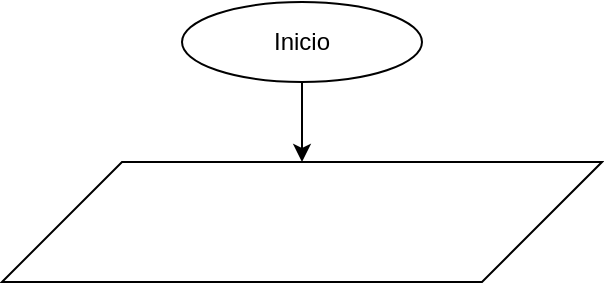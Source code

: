<mxfile version="12.2.4"><diagram id="jpl7FgZdN4jiU0P3F6Ku"><mxGraphModel dx="1066" dy="649" grid="1" gridSize="10" guides="1" tooltips="1" connect="1" arrows="1" fold="1" page="1" pageScale="1" pageWidth="850" pageHeight="1100" math="0" shadow="0"><root><mxCell id="0"/><mxCell id="1" parent="0"/><mxCell id="4" value="" style="edgeStyle=orthogonalEdgeStyle;rounded=0;orthogonalLoop=1;jettySize=auto;html=1;" edge="1" parent="1" source="2" target="3"><mxGeometry relative="1" as="geometry"/></mxCell><mxCell id="2" value="Inicio" style="ellipse;whiteSpace=wrap;html=1;" vertex="1" parent="1"><mxGeometry x="340" width="120" height="40" as="geometry"/></mxCell><mxCell id="3" value="" style="shape=parallelogram;perimeter=parallelogramPerimeter;whiteSpace=wrap;html=1;" vertex="1" parent="1"><mxGeometry x="250" y="80" width="300" height="60" as="geometry"/></mxCell></root></mxGraphModel></diagram></mxfile>